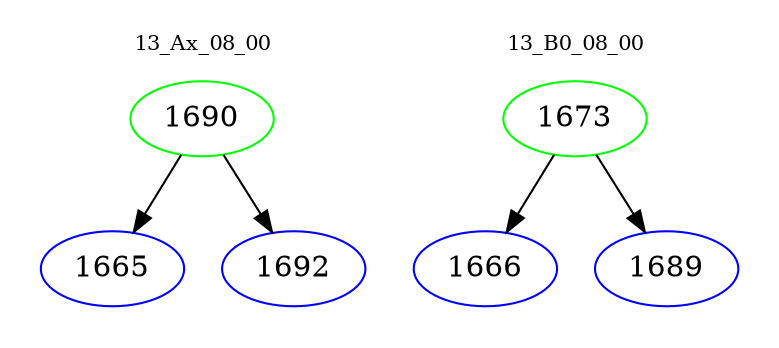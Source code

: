 digraph{
subgraph cluster_0 {
color = white
label = "13_Ax_08_00";
fontsize=10;
T0_1690 [label="1690", color="green"]
T0_1690 -> T0_1665 [color="black"]
T0_1665 [label="1665", color="blue"]
T0_1690 -> T0_1692 [color="black"]
T0_1692 [label="1692", color="blue"]
}
subgraph cluster_1 {
color = white
label = "13_B0_08_00";
fontsize=10;
T1_1673 [label="1673", color="green"]
T1_1673 -> T1_1666 [color="black"]
T1_1666 [label="1666", color="blue"]
T1_1673 -> T1_1689 [color="black"]
T1_1689 [label="1689", color="blue"]
}
}
